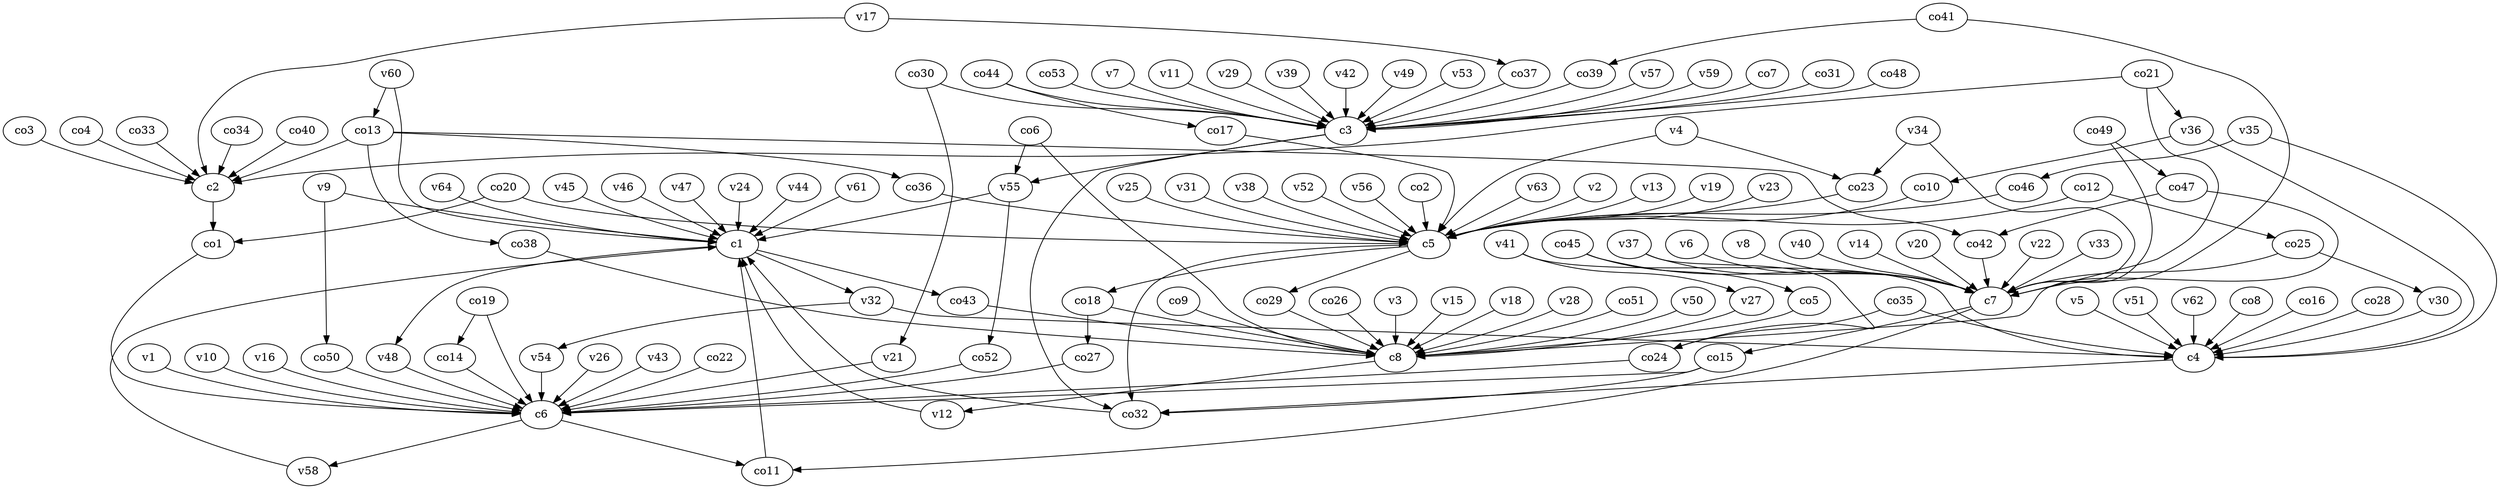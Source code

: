 strict digraph  {
c1;
c2;
c3;
c4;
c5;
c6;
c7;
c8;
v1;
v2;
v3;
v4;
v5;
v6;
v7;
v8;
v9;
v10;
v11;
v12;
v13;
v14;
v15;
v16;
v17;
v18;
v19;
v20;
v21;
v22;
v23;
v24;
v25;
v26;
v27;
v28;
v29;
v30;
v31;
v32;
v33;
v34;
v35;
v36;
v37;
v38;
v39;
v40;
v41;
v42;
v43;
v44;
v45;
v46;
v47;
v48;
v49;
v50;
v51;
v52;
v53;
v54;
v55;
v56;
v57;
v58;
v59;
v60;
v61;
v62;
v63;
v64;
co1;
co2;
co3;
co4;
co5;
co6;
co7;
co8;
co9;
co10;
co11;
co12;
co13;
co14;
co15;
co16;
co17;
co18;
co19;
co20;
co21;
co22;
co23;
co24;
co25;
co26;
co27;
co28;
co29;
co30;
co31;
co32;
co33;
co34;
co35;
co36;
co37;
co38;
co39;
co40;
co41;
co42;
co43;
co44;
co45;
co46;
co47;
co48;
co49;
co50;
co51;
co52;
co53;
c1 -> v48  [weight=1];
c1 -> v32  [weight=1];
c1 -> co43  [weight=1];
c2 -> co1  [weight=1];
c3 -> co32  [weight=1];
c3 -> v55  [weight=1];
c4 -> co32  [weight=1];
c5 -> co29  [weight=1];
c5 -> co32  [weight=1];
c5 -> co18  [weight=1];
c6 -> v58  [weight=1];
c6 -> co11  [weight=1];
c7 -> co15  [weight=1];
c7 -> co11  [weight=1];
c8 -> v12  [weight=1];
v1 -> c6  [weight=1];
v2 -> c5  [weight=1];
v3 -> c8  [weight=1];
v4 -> c5  [weight=1];
v4 -> co23  [weight=1];
v5 -> c4  [weight=1];
v6 -> c7  [weight=1];
v7 -> c3  [weight=1];
v8 -> c7  [weight=1];
v9 -> c1  [weight=1];
v9 -> co50  [weight=1];
v10 -> c6  [weight=1];
v11 -> c3  [weight=1];
v12 -> c1  [weight=1];
v13 -> c5  [weight=1];
v14 -> c7  [weight=1];
v15 -> c8  [weight=1];
v16 -> c6  [weight=1];
v17 -> c2  [weight=1];
v17 -> co37  [weight=1];
v18 -> c8  [weight=1];
v19 -> c5  [weight=1];
v20 -> c7  [weight=1];
v21 -> c6  [weight=1];
v22 -> c7  [weight=1];
v23 -> c5  [weight=1];
v24 -> c1  [weight=1];
v25 -> c5  [weight=1];
v26 -> c6  [weight=1];
v27 -> c8  [weight=1];
v28 -> c8  [weight=1];
v29 -> c3  [weight=1];
v30 -> c4  [weight=1];
v31 -> c5  [weight=1];
v32 -> c4  [weight=1];
v32 -> v54  [weight=1];
v33 -> c7  [weight=1];
v34 -> c7  [weight=1];
v34 -> co23  [weight=1];
v35 -> c4  [weight=1];
v35 -> co46  [weight=1];
v36 -> c4  [weight=1];
v36 -> co10  [weight=1];
v37 -> c7  [weight=1];
v37 -> co24  [weight=1];
v38 -> c5  [weight=1];
v39 -> c3  [weight=1];
v40 -> c7  [weight=1];
v41 -> c4  [weight=1];
v41 -> v27  [weight=1];
v42 -> c3  [weight=1];
v43 -> c6  [weight=1];
v44 -> c1  [weight=1];
v45 -> c1  [weight=1];
v46 -> c1  [weight=1];
v47 -> c1  [weight=1];
v48 -> c6  [weight=1];
v49 -> c3  [weight=1];
v50 -> c8  [weight=1];
v51 -> c4  [weight=1];
v52 -> c5  [weight=1];
v53 -> c3  [weight=1];
v54 -> c6  [weight=1];
v55 -> c1  [weight=1];
v55 -> co52  [weight=1];
v56 -> c5  [weight=1];
v57 -> c3  [weight=1];
v58 -> c1  [weight=1];
v59 -> c3  [weight=1];
v60 -> c1  [weight=1];
v60 -> co13  [weight=1];
v61 -> c1  [weight=1];
v62 -> c4  [weight=1];
v63 -> c5  [weight=1];
v64 -> c1  [weight=1];
co1 -> c6  [weight=1];
co2 -> c5  [weight=1];
co3 -> c2  [weight=1];
co4 -> c2  [weight=1];
co5 -> c8  [weight=1];
co6 -> c8  [weight=1];
co6 -> v55  [weight=1];
co7 -> c3  [weight=1];
co8 -> c4  [weight=1];
co9 -> c8  [weight=1];
co10 -> c5  [weight=1];
co11 -> c1  [weight=1];
co12 -> c5  [weight=1];
co12 -> co25  [weight=1];
co13 -> c2  [weight=1];
co13 -> co36  [weight=1];
co13 -> co38  [weight=1];
co13 -> co42  [weight=1];
co14 -> c6  [weight=1];
co15 -> c6  [weight=1];
co15 -> co32  [weight=1];
co16 -> c4  [weight=1];
co17 -> c5  [weight=1];
co18 -> c8  [weight=1];
co18 -> co27  [weight=1];
co19 -> c6  [weight=1];
co19 -> co14  [weight=1];
co20 -> c5  [weight=1];
co20 -> co1  [weight=1];
co21 -> c2  [weight=1];
co21 -> c7  [weight=1];
co21 -> v36  [weight=1];
co22 -> c6  [weight=1];
co23 -> c5  [weight=1];
co24 -> c6  [weight=1];
co25 -> c7  [weight=1];
co25 -> v30  [weight=1];
co26 -> c8  [weight=1];
co27 -> c6  [weight=1];
co28 -> c4  [weight=1];
co29 -> c8  [weight=1];
co30 -> c3  [weight=1];
co30 -> v21  [weight=1];
co31 -> c3  [weight=1];
co32 -> c1  [weight=1];
co33 -> c2  [weight=1];
co34 -> c2  [weight=1];
co35 -> c4  [weight=1];
co35 -> co24  [weight=1];
co36 -> c5  [weight=1];
co37 -> c3  [weight=1];
co38 -> c8  [weight=1];
co39 -> c3  [weight=1];
co40 -> c2  [weight=1];
co41 -> c7  [weight=1];
co41 -> co39  [weight=1];
co42 -> c7  [weight=1];
co43 -> c8  [weight=1];
co44 -> c3  [weight=1];
co44 -> co17  [weight=1];
co45 -> c7  [weight=1];
co45 -> co5  [weight=1];
co46 -> c5  [weight=1];
co47 -> c8  [weight=1];
co47 -> co42  [weight=1];
co48 -> c3  [weight=1];
co49 -> c7  [weight=1];
co49 -> co47  [weight=1];
co50 -> c6  [weight=1];
co51 -> c8  [weight=1];
co52 -> c6  [weight=1];
co53 -> c3  [weight=1];
}
